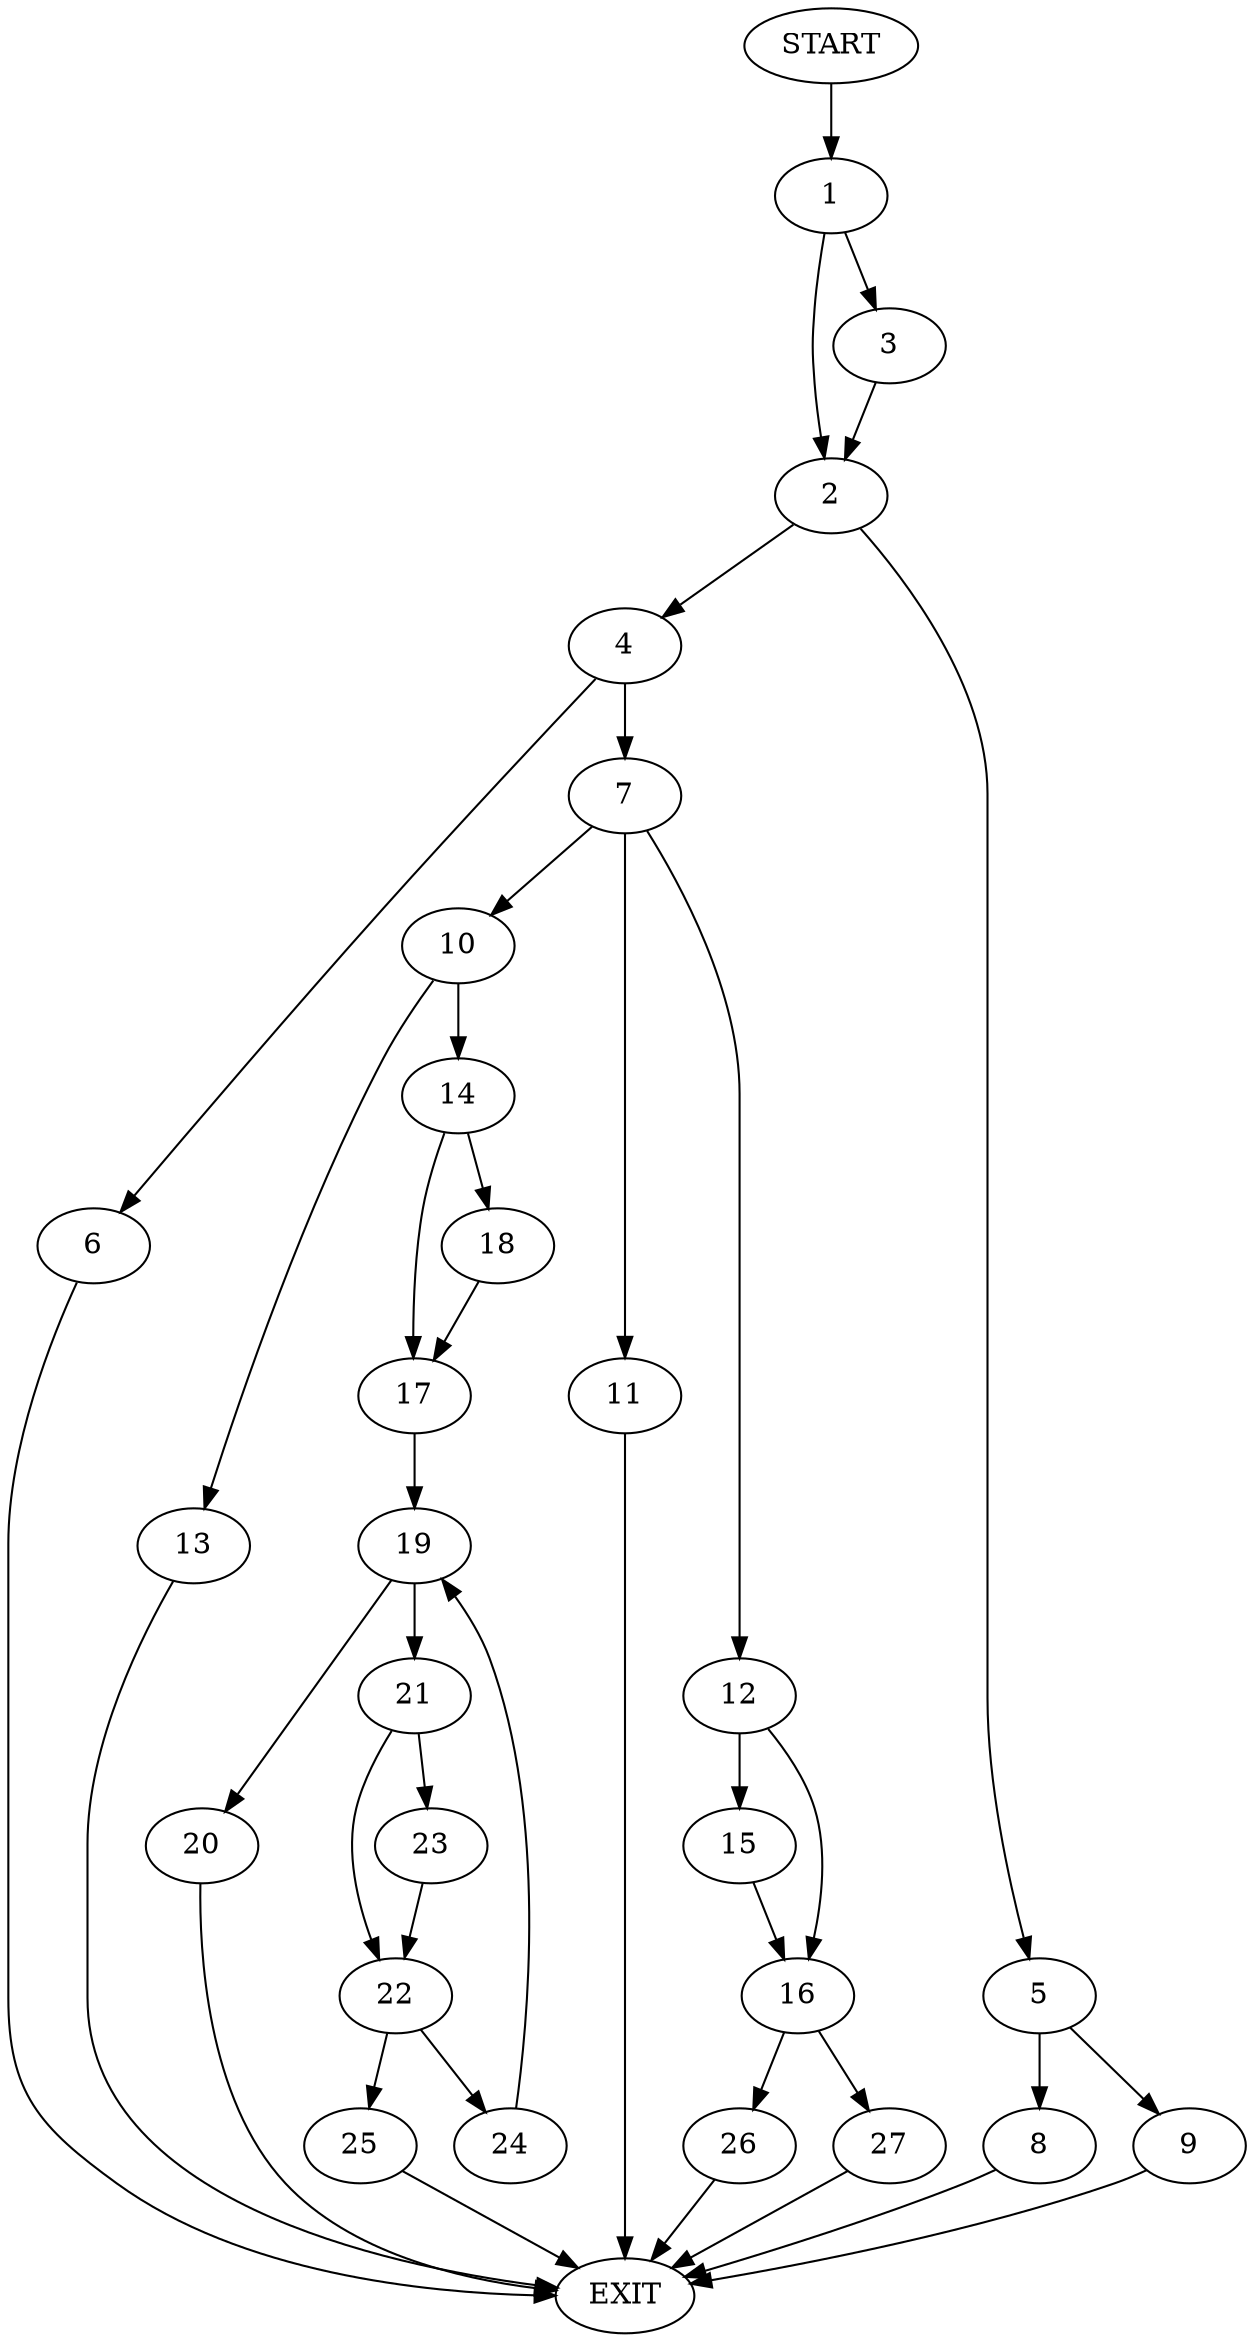 digraph {
0 [label="START"]
28 [label="EXIT"]
0 -> 1
1 -> 2
1 -> 3
3 -> 2
2 -> 4
2 -> 5
4 -> 6
4 -> 7
5 -> 8
5 -> 9
9 -> 28
8 -> 28
6 -> 28
7 -> 10
7 -> 11
7 -> 12
10 -> 13
10 -> 14
12 -> 15
12 -> 16
11 -> 28
13 -> 28
14 -> 17
14 -> 18
18 -> 17
17 -> 19
19 -> 20
19 -> 21
21 -> 22
21 -> 23
20 -> 28
23 -> 22
22 -> 24
22 -> 25
25 -> 28
24 -> 19
16 -> 26
16 -> 27
15 -> 16
26 -> 28
27 -> 28
}
